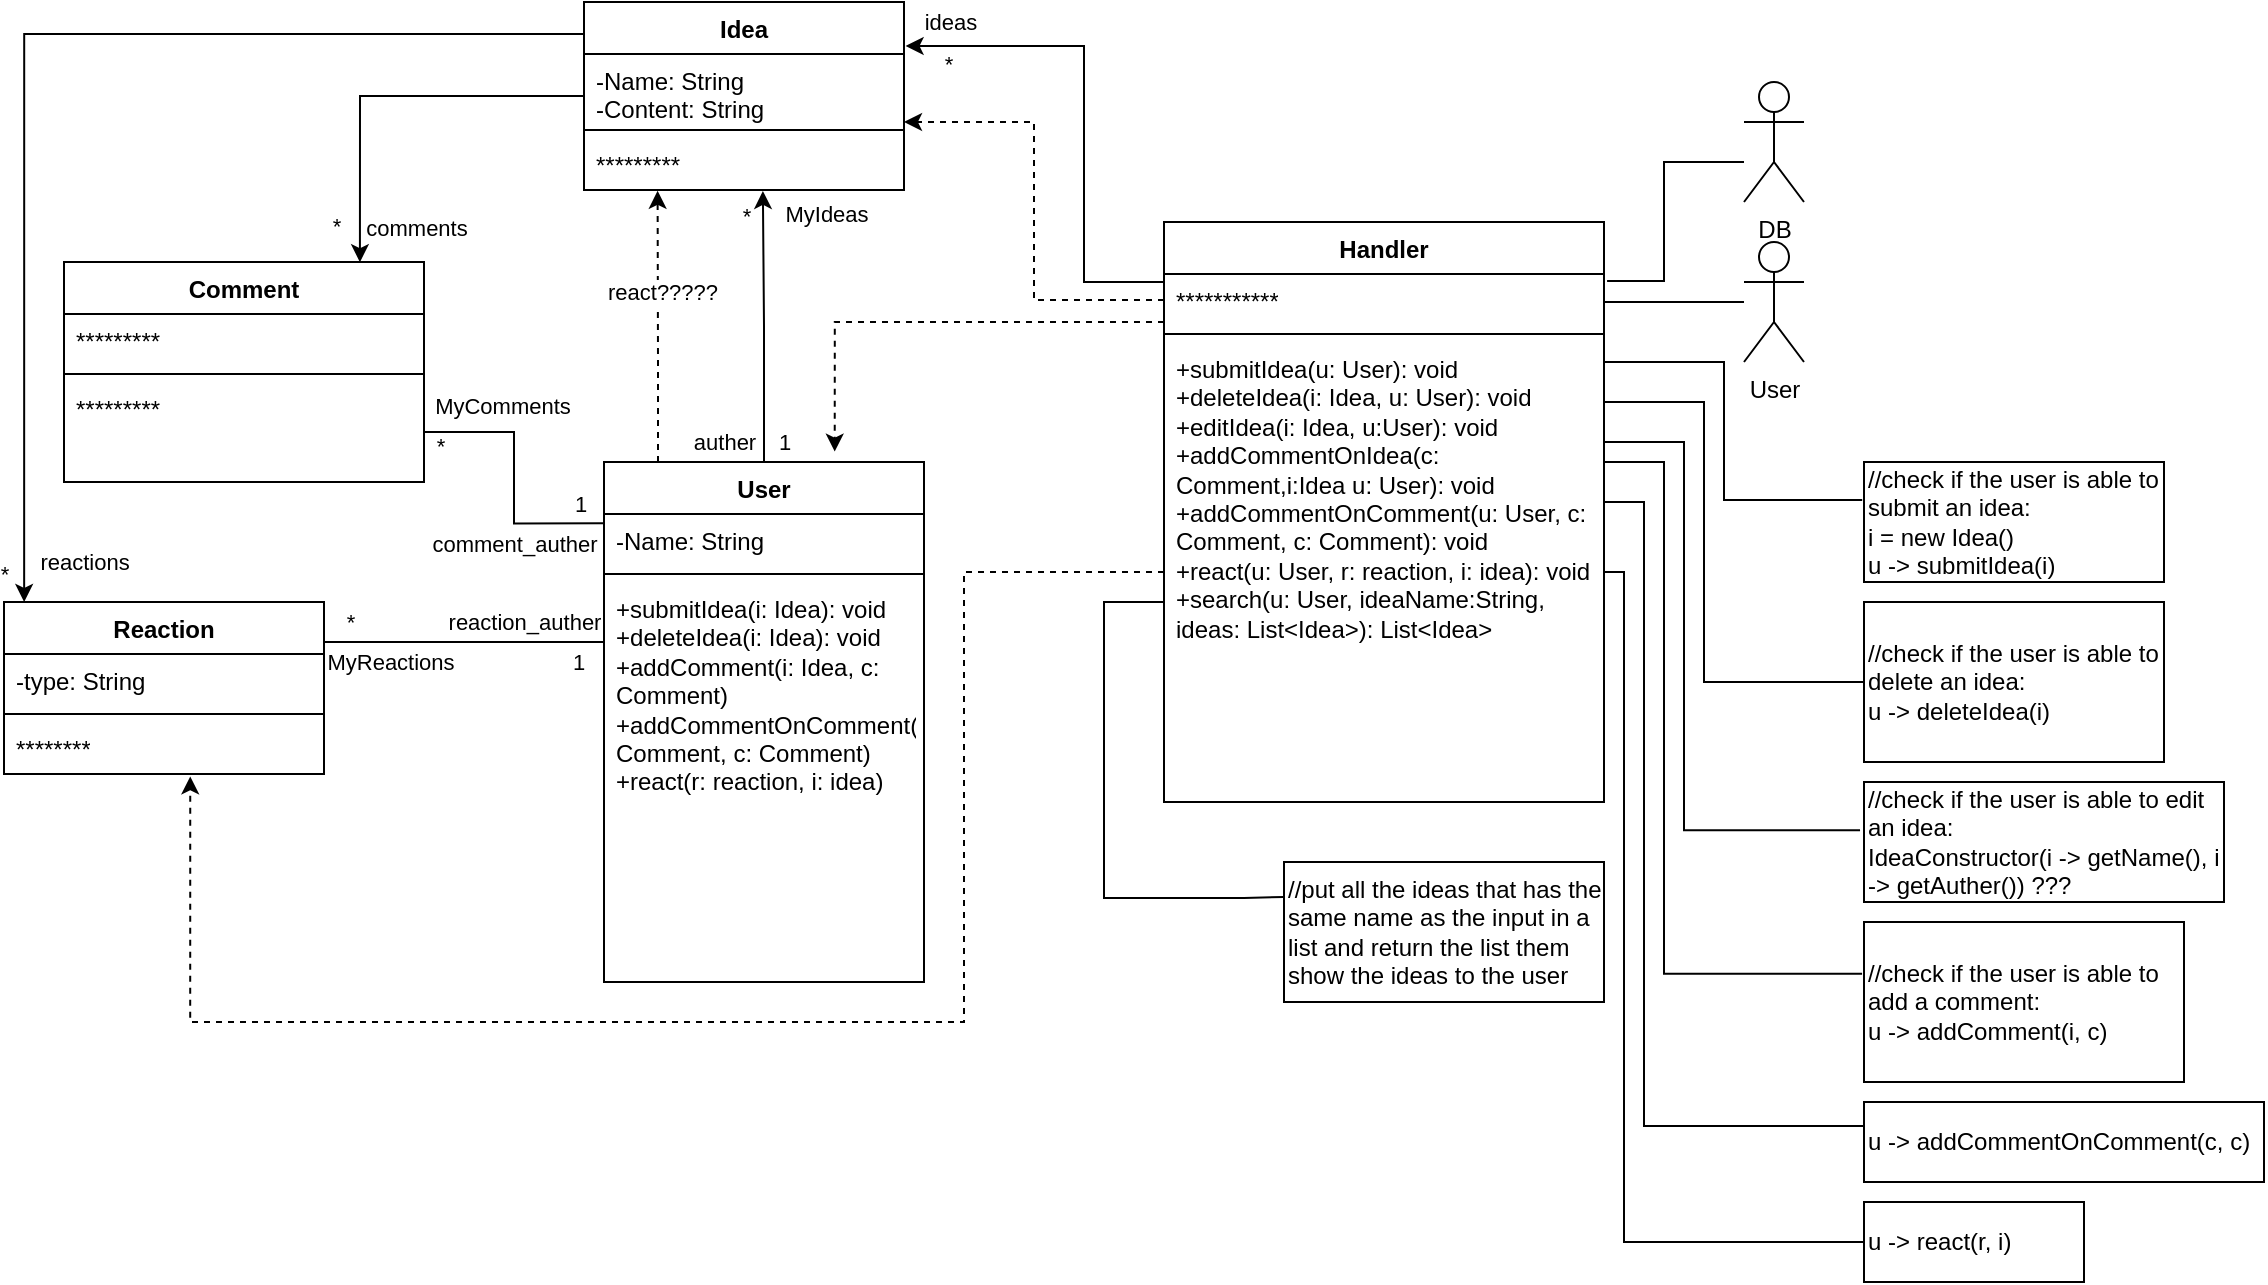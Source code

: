 <mxfile version="26.0.16">
  <diagram name="Page-1" id="rVI1tfhn6U2kd9-MvAMI">
    <mxGraphModel dx="3780" dy="1307" grid="1" gridSize="10" guides="1" tooltips="1" connect="1" arrows="1" fold="1" page="1" pageScale="1" pageWidth="1390" pageHeight="980" math="0" shadow="0">
      <root>
        <mxCell id="0" />
        <mxCell id="1" parent="0" />
        <mxCell id="-4JqRAIje_STTefDtWn_-1" style="edgeStyle=orthogonalEdgeStyle;rounded=0;orthogonalLoop=1;jettySize=auto;html=1;entryX=1;entryY=0.538;entryDx=0;entryDy=0;endArrow=none;endFill=0;entryPerimeter=0;" edge="1" parent="1" source="-4JqRAIje_STTefDtWn_-2" target="-4JqRAIje_STTefDtWn_-4">
          <mxGeometry relative="1" as="geometry" />
        </mxCell>
        <mxCell id="-4JqRAIje_STTefDtWn_-2" value="User" style="shape=umlActor;verticalLabelPosition=bottom;verticalAlign=top;html=1;" vertex="1" parent="1">
          <mxGeometry x="790" y="180" width="30" height="60" as="geometry" />
        </mxCell>
        <mxCell id="-4JqRAIje_STTefDtWn_-3" value="Handler" style="swimlane;fontStyle=1;align=center;verticalAlign=top;childLayout=stackLayout;horizontal=1;startSize=26;horizontalStack=0;resizeParent=1;resizeParentMax=0;resizeLast=0;collapsible=1;marginBottom=0;whiteSpace=wrap;html=1;" vertex="1" parent="1">
          <mxGeometry x="500" y="170" width="220" height="290" as="geometry" />
        </mxCell>
        <mxCell id="-4JqRAIje_STTefDtWn_-4" value="***********" style="text;strokeColor=none;fillColor=none;align=left;verticalAlign=top;spacingLeft=4;spacingRight=4;overflow=hidden;rotatable=0;points=[[0,0.5],[1,0.5]];portConstraint=eastwest;whiteSpace=wrap;html=1;" vertex="1" parent="-4JqRAIje_STTefDtWn_-3">
          <mxGeometry y="26" width="220" height="26" as="geometry" />
        </mxCell>
        <mxCell id="-4JqRAIje_STTefDtWn_-5" value="" style="line;strokeWidth=1;fillColor=none;align=left;verticalAlign=middle;spacingTop=-1;spacingLeft=3;spacingRight=3;rotatable=0;labelPosition=right;points=[];portConstraint=eastwest;strokeColor=inherit;" vertex="1" parent="-4JqRAIje_STTefDtWn_-3">
          <mxGeometry y="52" width="220" height="8" as="geometry" />
        </mxCell>
        <mxCell id="-4JqRAIje_STTefDtWn_-6" value="+submitIdea(u: User): void&lt;div&gt;+deleteIdea(i: Idea, u: User): void&lt;/div&gt;&lt;div&gt;+editIdea(i: Idea, u:User): void&lt;/div&gt;&lt;div&gt;+addCommentOnIdea(c: Comment,i:Idea u: User): void&lt;/div&gt;&lt;div&gt;+&lt;span style=&quot;background-color: transparent; color: light-dark(rgb(0, 0, 0), rgb(255, 255, 255));&quot;&gt;addCommentOnComment(u: User,&amp;nbsp;&lt;/span&gt;&lt;span style=&quot;background-color: transparent; color: light-dark(rgb(0, 0, 0), rgb(255, 255, 255));&quot;&gt;c: Comment,&amp;nbsp;&lt;/span&gt;&lt;span style=&quot;background-color: transparent; color: light-dark(rgb(0, 0, 0), rgb(255, 255, 255));&quot;&gt;c: Comment): void&lt;/span&gt;&lt;/div&gt;&lt;div&gt;&lt;span style=&quot;background-color: transparent; color: light-dark(rgb(0, 0, 0), rgb(255, 255, 255));&quot;&gt;+react(u: User, r: reaction, i: idea): void&lt;/span&gt;&lt;/div&gt;&lt;div&gt;&lt;span style=&quot;background-color: transparent; color: light-dark(rgb(0, 0, 0), rgb(255, 255, 255));&quot;&gt;+search(u: User, ideaName:String, ideas: List&amp;lt;Idea&amp;gt;): List&amp;lt;Idea&amp;gt;&lt;/span&gt;&lt;/div&gt;" style="text;strokeColor=none;fillColor=none;align=left;verticalAlign=top;spacingLeft=4;spacingRight=4;overflow=hidden;rotatable=0;points=[[0,0.5],[1,0.5]];portConstraint=eastwest;whiteSpace=wrap;html=1;" vertex="1" parent="-4JqRAIje_STTefDtWn_-3">
          <mxGeometry y="60" width="220" height="230" as="geometry" />
        </mxCell>
        <mxCell id="-4JqRAIje_STTefDtWn_-7" value="Idea" style="swimlane;fontStyle=1;align=center;verticalAlign=top;childLayout=stackLayout;horizontal=1;startSize=26;horizontalStack=0;resizeParent=1;resizeParentMax=0;resizeLast=0;collapsible=1;marginBottom=0;whiteSpace=wrap;html=1;" vertex="1" parent="1">
          <mxGeometry x="210" y="60" width="160" height="94" as="geometry" />
        </mxCell>
        <mxCell id="-4JqRAIje_STTefDtWn_-8" value="-Name: String&lt;div&gt;-Content: String&lt;/div&gt;" style="text;strokeColor=none;fillColor=none;align=left;verticalAlign=top;spacingLeft=4;spacingRight=4;overflow=hidden;rotatable=0;points=[[0,0.5],[1,0.5]];portConstraint=eastwest;whiteSpace=wrap;html=1;" vertex="1" parent="-4JqRAIje_STTefDtWn_-7">
          <mxGeometry y="26" width="160" height="34" as="geometry" />
        </mxCell>
        <mxCell id="-4JqRAIje_STTefDtWn_-9" value="" style="line;strokeWidth=1;fillColor=none;align=left;verticalAlign=middle;spacingTop=-1;spacingLeft=3;spacingRight=3;rotatable=0;labelPosition=right;points=[];portConstraint=eastwest;strokeColor=inherit;" vertex="1" parent="-4JqRAIje_STTefDtWn_-7">
          <mxGeometry y="60" width="160" height="8" as="geometry" />
        </mxCell>
        <mxCell id="-4JqRAIje_STTefDtWn_-10" value="*********" style="text;strokeColor=none;fillColor=none;align=left;verticalAlign=top;spacingLeft=4;spacingRight=4;overflow=hidden;rotatable=0;points=[[0,0.5],[1,0.5]];portConstraint=eastwest;whiteSpace=wrap;html=1;" vertex="1" parent="-4JqRAIje_STTefDtWn_-7">
          <mxGeometry y="68" width="160" height="26" as="geometry" />
        </mxCell>
        <mxCell id="-4JqRAIje_STTefDtWn_-11" value="User" style="swimlane;fontStyle=1;align=center;verticalAlign=top;childLayout=stackLayout;horizontal=1;startSize=26;horizontalStack=0;resizeParent=1;resizeParentMax=0;resizeLast=0;collapsible=1;marginBottom=0;whiteSpace=wrap;html=1;" vertex="1" parent="1">
          <mxGeometry x="220" y="290" width="160" height="260" as="geometry" />
        </mxCell>
        <mxCell id="-4JqRAIje_STTefDtWn_-12" value="-Name: String" style="text;strokeColor=none;fillColor=none;align=left;verticalAlign=top;spacingLeft=4;spacingRight=4;overflow=hidden;rotatable=0;points=[[0,0.5],[1,0.5]];portConstraint=eastwest;whiteSpace=wrap;html=1;" vertex="1" parent="-4JqRAIje_STTefDtWn_-11">
          <mxGeometry y="26" width="160" height="26" as="geometry" />
        </mxCell>
        <mxCell id="-4JqRAIje_STTefDtWn_-13" value="" style="line;strokeWidth=1;fillColor=none;align=left;verticalAlign=middle;spacingTop=-1;spacingLeft=3;spacingRight=3;rotatable=0;labelPosition=right;points=[];portConstraint=eastwest;strokeColor=inherit;" vertex="1" parent="-4JqRAIje_STTefDtWn_-11">
          <mxGeometry y="52" width="160" height="8" as="geometry" />
        </mxCell>
        <mxCell id="-4JqRAIje_STTefDtWn_-14" value="+submitIdea(i: Idea): void&lt;div&gt;+&lt;span style=&quot;background-color: transparent; color: light-dark(rgb(0, 0, 0), rgb(255, 255, 255));&quot;&gt;deleteIdea(i: Idea): void&lt;/span&gt;&lt;/div&gt;&lt;div&gt;+addComment(i: Idea, c: Comment)&lt;br&gt;&lt;/div&gt;&lt;div&gt;+&lt;span style=&quot;background-color: transparent; color: light-dark(rgb(0, 0, 0), rgb(255, 255, 255));&quot;&gt;addCommentOnComment(&lt;/span&gt;&lt;span style=&quot;background-color: transparent; color: light-dark(rgb(0, 0, 0), rgb(255, 255, 255));&quot;&gt;c: Comment,&amp;nbsp;&lt;/span&gt;&lt;span style=&quot;background-color: transparent; color: light-dark(rgb(0, 0, 0), rgb(255, 255, 255));&quot;&gt;c: Comment)&lt;/span&gt;&lt;/div&gt;&lt;div&gt;&lt;span style=&quot;background-color: transparent; color: light-dark(rgb(0, 0, 0), rgb(255, 255, 255));&quot;&gt;+react(r: reaction, i: idea)&lt;/span&gt;&lt;/div&gt;" style="text;strokeColor=none;fillColor=none;align=left;verticalAlign=top;spacingLeft=4;spacingRight=4;overflow=hidden;rotatable=0;points=[[0,0.5],[1,0.5]];portConstraint=eastwest;whiteSpace=wrap;html=1;" vertex="1" parent="-4JqRAIje_STTefDtWn_-11">
          <mxGeometry y="60" width="160" height="200" as="geometry" />
        </mxCell>
        <mxCell id="-4JqRAIje_STTefDtWn_-15" style="edgeStyle=orthogonalEdgeStyle;rounded=0;orthogonalLoop=1;jettySize=auto;html=1;entryX=0.559;entryY=1.019;entryDx=0;entryDy=0;entryPerimeter=0;" edge="1" parent="1" source="-4JqRAIje_STTefDtWn_-11" target="-4JqRAIje_STTefDtWn_-10">
          <mxGeometry relative="1" as="geometry" />
        </mxCell>
        <mxCell id="-4JqRAIje_STTefDtWn_-16" value="*" style="edgeLabel;html=1;align=center;verticalAlign=middle;resizable=0;points=[];" vertex="1" connectable="0" parent="-4JqRAIje_STTefDtWn_-15">
          <mxGeometry x="0.725" y="-2" relative="1" as="geometry">
            <mxPoint x="-11" y="-6" as="offset" />
          </mxGeometry>
        </mxCell>
        <mxCell id="-4JqRAIje_STTefDtWn_-17" value="MyIdeas" style="edgeLabel;html=1;align=center;verticalAlign=middle;resizable=0;points=[];" vertex="1" connectable="0" parent="-4JqRAIje_STTefDtWn_-15">
          <mxGeometry x="0.638" y="-3" relative="1" as="geometry">
            <mxPoint x="28" y="-13" as="offset" />
          </mxGeometry>
        </mxCell>
        <mxCell id="-4JqRAIje_STTefDtWn_-18" value="1" style="edgeLabel;html=1;align=center;verticalAlign=middle;resizable=0;points=[];" vertex="1" connectable="0" parent="-4JqRAIje_STTefDtWn_-15">
          <mxGeometry x="-0.854" y="1" relative="1" as="geometry">
            <mxPoint x="11" as="offset" />
          </mxGeometry>
        </mxCell>
        <mxCell id="-4JqRAIje_STTefDtWn_-19" value="auther" style="edgeLabel;html=1;align=center;verticalAlign=middle;resizable=0;points=[];" vertex="1" connectable="0" parent="-4JqRAIje_STTefDtWn_-15">
          <mxGeometry x="-0.854" relative="1" as="geometry">
            <mxPoint x="-20" as="offset" />
          </mxGeometry>
        </mxCell>
        <mxCell id="-4JqRAIje_STTefDtWn_-20" style="edgeStyle=orthogonalEdgeStyle;rounded=0;orthogonalLoop=1;jettySize=auto;html=1;dashed=1;" edge="1" parent="1" source="-4JqRAIje_STTefDtWn_-4">
          <mxGeometry relative="1" as="geometry">
            <mxPoint x="370" y="120" as="targetPoint" />
            <Array as="points">
              <mxPoint x="435" y="209" />
              <mxPoint x="435" y="120" />
              <mxPoint x="370" y="120" />
            </Array>
          </mxGeometry>
        </mxCell>
        <mxCell id="-4JqRAIje_STTefDtWn_-21" style="edgeStyle=orthogonalEdgeStyle;rounded=0;orthogonalLoop=1;jettySize=auto;html=1;entryX=0.721;entryY=-0.02;entryDx=0;entryDy=0;entryPerimeter=0;dashed=1;" edge="1" parent="1" source="-4JqRAIje_STTefDtWn_-4" target="-4JqRAIje_STTefDtWn_-11">
          <mxGeometry relative="1" as="geometry">
            <Array as="points">
              <mxPoint x="335" y="220" />
            </Array>
          </mxGeometry>
        </mxCell>
        <mxCell id="-4JqRAIje_STTefDtWn_-22" value="&lt;div&gt;//check if the user is able to submit an idea:&lt;/div&gt;&lt;div&gt;i = new Idea()&lt;/div&gt;u -&amp;gt; submitIdea(i)" style="html=1;whiteSpace=wrap;align=left;" vertex="1" parent="1">
          <mxGeometry x="850" y="290" width="150" height="60" as="geometry" />
        </mxCell>
        <mxCell id="-4JqRAIje_STTefDtWn_-23" style="edgeStyle=orthogonalEdgeStyle;rounded=0;orthogonalLoop=1;jettySize=auto;html=1;entryX=-0.006;entryY=0.316;entryDx=0;entryDy=0;entryPerimeter=0;endArrow=none;endFill=0;" edge="1" parent="1" source="-4JqRAIje_STTefDtWn_-6" target="-4JqRAIje_STTefDtWn_-22">
          <mxGeometry relative="1" as="geometry">
            <Array as="points">
              <mxPoint x="780" y="240" />
              <mxPoint x="780" y="309" />
            </Array>
          </mxGeometry>
        </mxCell>
        <mxCell id="-4JqRAIje_STTefDtWn_-24" value="&lt;div&gt;//check if the user is able to delete&amp;nbsp;an idea:&lt;/div&gt;&lt;div&gt;u -&amp;gt; deleteIdea(i)&lt;br&gt;&lt;/div&gt;" style="html=1;whiteSpace=wrap;align=left;" vertex="1" parent="1">
          <mxGeometry x="850" y="360" width="150" height="80" as="geometry" />
        </mxCell>
        <mxCell id="-4JqRAIje_STTefDtWn_-25" style="edgeStyle=orthogonalEdgeStyle;rounded=0;orthogonalLoop=1;jettySize=auto;html=1;entryX=0;entryY=0.5;entryDx=0;entryDy=0;endArrow=none;endFill=0;" edge="1" parent="1" source="-4JqRAIje_STTefDtWn_-6" target="-4JqRAIje_STTefDtWn_-24">
          <mxGeometry relative="1" as="geometry">
            <Array as="points">
              <mxPoint x="770" y="260" />
              <mxPoint x="770" y="400" />
            </Array>
          </mxGeometry>
        </mxCell>
        <mxCell id="-4JqRAIje_STTefDtWn_-26" value="&lt;div&gt;//check if the user is able to edit an idea:&lt;/div&gt;&lt;div&gt;IdeaConstructor(i -&amp;gt; getName(), i -&amp;gt; getAuther()) ???&lt;/div&gt;" style="html=1;whiteSpace=wrap;align=left;" vertex="1" parent="1">
          <mxGeometry x="850" y="450" width="180" height="60" as="geometry" />
        </mxCell>
        <mxCell id="-4JqRAIje_STTefDtWn_-27" style="edgeStyle=orthogonalEdgeStyle;rounded=0;orthogonalLoop=1;jettySize=auto;html=1;entryX=-0.011;entryY=0.402;entryDx=0;entryDy=0;entryPerimeter=0;startArrow=none;startFill=0;endArrow=none;endFill=0;" edge="1" parent="1" source="-4JqRAIje_STTefDtWn_-6" target="-4JqRAIje_STTefDtWn_-26">
          <mxGeometry relative="1" as="geometry">
            <Array as="points">
              <mxPoint x="760" y="280" />
              <mxPoint x="760" y="474" />
            </Array>
          </mxGeometry>
        </mxCell>
        <mxCell id="-4JqRAIje_STTefDtWn_-28" value="Comment" style="swimlane;fontStyle=1;align=center;verticalAlign=top;childLayout=stackLayout;horizontal=1;startSize=26;horizontalStack=0;resizeParent=1;resizeParentMax=0;resizeLast=0;collapsible=1;marginBottom=0;whiteSpace=wrap;html=1;" vertex="1" parent="1">
          <mxGeometry x="-50" y="190" width="180" height="110" as="geometry" />
        </mxCell>
        <mxCell id="-4JqRAIje_STTefDtWn_-29" value="*********" style="text;strokeColor=none;fillColor=none;align=left;verticalAlign=top;spacingLeft=4;spacingRight=4;overflow=hidden;rotatable=0;points=[[0,0.5],[1,0.5]];portConstraint=eastwest;whiteSpace=wrap;html=1;" vertex="1" parent="-4JqRAIje_STTefDtWn_-28">
          <mxGeometry y="26" width="180" height="26" as="geometry" />
        </mxCell>
        <mxCell id="-4JqRAIje_STTefDtWn_-30" value="" style="line;strokeWidth=1;fillColor=none;align=left;verticalAlign=middle;spacingTop=-1;spacingLeft=3;spacingRight=3;rotatable=0;labelPosition=right;points=[];portConstraint=eastwest;strokeColor=inherit;" vertex="1" parent="-4JqRAIje_STTefDtWn_-28">
          <mxGeometry y="52" width="180" height="8" as="geometry" />
        </mxCell>
        <mxCell id="-4JqRAIje_STTefDtWn_-31" value="*********" style="text;strokeColor=none;fillColor=none;align=left;verticalAlign=top;spacingLeft=4;spacingRight=4;overflow=hidden;rotatable=0;points=[[0,0.5],[1,0.5]];portConstraint=eastwest;whiteSpace=wrap;html=1;" vertex="1" parent="-4JqRAIje_STTefDtWn_-28">
          <mxGeometry y="60" width="180" height="50" as="geometry" />
        </mxCell>
        <mxCell id="-4JqRAIje_STTefDtWn_-32" value="DB" style="shape=umlActor;verticalLabelPosition=bottom;verticalAlign=top;html=1;" vertex="1" parent="1">
          <mxGeometry x="790" y="100" width="30" height="60" as="geometry" />
        </mxCell>
        <mxCell id="-4JqRAIje_STTefDtWn_-33" style="edgeStyle=orthogonalEdgeStyle;rounded=0;orthogonalLoop=1;jettySize=auto;html=1;entryX=1.007;entryY=0.133;entryDx=0;entryDy=0;entryPerimeter=0;endArrow=none;endFill=0;" edge="1" parent="1" source="-4JqRAIje_STTefDtWn_-32" target="-4JqRAIje_STTefDtWn_-4">
          <mxGeometry relative="1" as="geometry">
            <Array as="points">
              <mxPoint x="750" y="140" />
              <mxPoint x="750" y="200" />
            </Array>
          </mxGeometry>
        </mxCell>
        <mxCell id="-4JqRAIje_STTefDtWn_-34" style="edgeStyle=orthogonalEdgeStyle;rounded=0;orthogonalLoop=1;jettySize=auto;html=1;entryX=0.822;entryY=0.001;entryDx=0;entryDy=0;entryPerimeter=0;" edge="1" parent="1" source="-4JqRAIje_STTefDtWn_-7" target="-4JqRAIje_STTefDtWn_-28">
          <mxGeometry relative="1" as="geometry" />
        </mxCell>
        <mxCell id="-4JqRAIje_STTefDtWn_-35" value="*" style="edgeLabel;html=1;align=center;verticalAlign=middle;resizable=0;points=[];" vertex="1" connectable="0" parent="-4JqRAIje_STTefDtWn_-34">
          <mxGeometry x="0.832" y="-1" relative="1" as="geometry">
            <mxPoint x="-11" y="-2" as="offset" />
          </mxGeometry>
        </mxCell>
        <mxCell id="-4JqRAIje_STTefDtWn_-36" value="comments" style="edgeLabel;html=1;align=center;verticalAlign=middle;resizable=0;points=[];" vertex="1" connectable="0" parent="-4JqRAIje_STTefDtWn_-34">
          <mxGeometry x="0.826" relative="1" as="geometry">
            <mxPoint x="28" as="offset" />
          </mxGeometry>
        </mxCell>
        <mxCell id="-4JqRAIje_STTefDtWn_-37" style="edgeStyle=orthogonalEdgeStyle;rounded=0;orthogonalLoop=1;jettySize=auto;html=1;entryX=0;entryY=0.118;entryDx=0;entryDy=0;entryPerimeter=0;endArrow=none;endFill=0;" edge="1" parent="1" source="-4JqRAIje_STTefDtWn_-31" target="-4JqRAIje_STTefDtWn_-11">
          <mxGeometry relative="1" as="geometry" />
        </mxCell>
        <mxCell id="-4JqRAIje_STTefDtWn_-38" value="1" style="edgeLabel;html=1;align=center;verticalAlign=middle;resizable=0;points=[];" vertex="1" connectable="0" parent="-4JqRAIje_STTefDtWn_-37">
          <mxGeometry x="0.81" y="-2" relative="1" as="geometry">
            <mxPoint y="-12" as="offset" />
          </mxGeometry>
        </mxCell>
        <mxCell id="-4JqRAIje_STTefDtWn_-39" value="comment_auther" style="edgeLabel;html=1;align=center;verticalAlign=middle;resizable=0;points=[];" vertex="1" connectable="0" parent="-4JqRAIje_STTefDtWn_-37">
          <mxGeometry x="0.608" relative="1" as="geometry">
            <mxPoint x="-19" y="10" as="offset" />
          </mxGeometry>
        </mxCell>
        <mxCell id="-4JqRAIje_STTefDtWn_-40" value="*" style="edgeLabel;html=1;align=center;verticalAlign=middle;resizable=0;points=[];" vertex="1" connectable="0" parent="-4JqRAIje_STTefDtWn_-37">
          <mxGeometry x="-0.822" y="-1" relative="1" as="geometry">
            <mxPoint x="-4" y="6" as="offset" />
          </mxGeometry>
        </mxCell>
        <mxCell id="-4JqRAIje_STTefDtWn_-41" value="MyComments" style="edgeLabel;html=1;align=center;verticalAlign=middle;resizable=0;points=[];" vertex="1" connectable="0" parent="-4JqRAIje_STTefDtWn_-37">
          <mxGeometry x="-0.813" y="-3" relative="1" as="geometry">
            <mxPoint x="26" y="-16" as="offset" />
          </mxGeometry>
        </mxCell>
        <mxCell id="-4JqRAIje_STTefDtWn_-42" value="&lt;div&gt;//check if the user is able to add a comment:&lt;/div&gt;&lt;div&gt;u -&amp;gt; addComment(i, c)&lt;/div&gt;" style="html=1;whiteSpace=wrap;align=left;" vertex="1" parent="1">
          <mxGeometry x="850" y="520" width="160" height="80" as="geometry" />
        </mxCell>
        <mxCell id="-4JqRAIje_STTefDtWn_-43" style="edgeStyle=orthogonalEdgeStyle;rounded=0;orthogonalLoop=1;jettySize=auto;html=1;entryX=-0.006;entryY=0.324;entryDx=0;entryDy=0;entryPerimeter=0;endArrow=none;endFill=0;" edge="1" parent="1" source="-4JqRAIje_STTefDtWn_-6" target="-4JqRAIje_STTefDtWn_-42">
          <mxGeometry relative="1" as="geometry">
            <Array as="points">
              <mxPoint x="750" y="290" />
              <mxPoint x="750" y="546" />
            </Array>
          </mxGeometry>
        </mxCell>
        <mxCell id="-4JqRAIje_STTefDtWn_-44" value="u -&amp;gt;&amp;nbsp;&lt;span style=&quot;color: light-dark(rgb(0, 0, 0), rgb(255, 255, 255)); background-color: transparent;&quot;&gt;addCommentOnComment(&lt;/span&gt;&lt;span style=&quot;color: light-dark(rgb(0, 0, 0), rgb(255, 255, 255)); background-color: transparent;&quot;&gt;c,&amp;nbsp;&lt;/span&gt;&lt;span style=&quot;color: light-dark(rgb(0, 0, 0), rgb(255, 255, 255)); background-color: transparent;&quot;&gt;c)&lt;/span&gt;" style="html=1;whiteSpace=wrap;align=left;" vertex="1" parent="1">
          <mxGeometry x="850" y="610" width="200" height="40" as="geometry" />
        </mxCell>
        <mxCell id="-4JqRAIje_STTefDtWn_-45" style="edgeStyle=orthogonalEdgeStyle;rounded=0;orthogonalLoop=1;jettySize=auto;html=1;entryX=0;entryY=0.25;entryDx=0;entryDy=0;endArrow=none;endFill=0;" edge="1" parent="1" source="-4JqRAIje_STTefDtWn_-6" target="-4JqRAIje_STTefDtWn_-44">
          <mxGeometry relative="1" as="geometry">
            <Array as="points">
              <mxPoint x="740" y="310" />
              <mxPoint x="740" y="622" />
            </Array>
          </mxGeometry>
        </mxCell>
        <mxCell id="-4JqRAIje_STTefDtWn_-46" value="Reaction" style="swimlane;fontStyle=1;align=center;verticalAlign=top;childLayout=stackLayout;horizontal=1;startSize=26;horizontalStack=0;resizeParent=1;resizeParentMax=0;resizeLast=0;collapsible=1;marginBottom=0;whiteSpace=wrap;html=1;" vertex="1" parent="1">
          <mxGeometry x="-80" y="360" width="160" height="86" as="geometry" />
        </mxCell>
        <mxCell id="-4JqRAIje_STTefDtWn_-47" value="-type: String" style="text;strokeColor=none;fillColor=none;align=left;verticalAlign=top;spacingLeft=4;spacingRight=4;overflow=hidden;rotatable=0;points=[[0,0.5],[1,0.5]];portConstraint=eastwest;whiteSpace=wrap;html=1;" vertex="1" parent="-4JqRAIje_STTefDtWn_-46">
          <mxGeometry y="26" width="160" height="26" as="geometry" />
        </mxCell>
        <mxCell id="-4JqRAIje_STTefDtWn_-48" value="" style="line;strokeWidth=1;fillColor=none;align=left;verticalAlign=middle;spacingTop=-1;spacingLeft=3;spacingRight=3;rotatable=0;labelPosition=right;points=[];portConstraint=eastwest;strokeColor=inherit;" vertex="1" parent="-4JqRAIje_STTefDtWn_-46">
          <mxGeometry y="52" width="160" height="8" as="geometry" />
        </mxCell>
        <mxCell id="-4JqRAIje_STTefDtWn_-49" value="********" style="text;strokeColor=none;fillColor=none;align=left;verticalAlign=top;spacingLeft=4;spacingRight=4;overflow=hidden;rotatable=0;points=[[0,0.5],[1,0.5]];portConstraint=eastwest;whiteSpace=wrap;html=1;" vertex="1" parent="-4JqRAIje_STTefDtWn_-46">
          <mxGeometry y="60" width="160" height="26" as="geometry" />
        </mxCell>
        <mxCell id="-4JqRAIje_STTefDtWn_-50" style="edgeStyle=orthogonalEdgeStyle;rounded=0;orthogonalLoop=1;jettySize=auto;html=1;entryX=0.582;entryY=1.046;entryDx=0;entryDy=0;entryPerimeter=0;dashed=1;" edge="1" parent="1" source="-4JqRAIje_STTefDtWn_-6" target="-4JqRAIje_STTefDtWn_-49">
          <mxGeometry relative="1" as="geometry">
            <Array as="points">
              <mxPoint x="400" y="345" />
              <mxPoint x="400" y="570" />
              <mxPoint x="13" y="570" />
            </Array>
          </mxGeometry>
        </mxCell>
        <mxCell id="-4JqRAIje_STTefDtWn_-51" style="edgeStyle=orthogonalEdgeStyle;rounded=0;orthogonalLoop=1;jettySize=auto;html=1;entryX=1;entryY=0.186;entryDx=0;entryDy=0;entryPerimeter=0;endArrow=none;startFill=0;" edge="1" parent="1" source="-4JqRAIje_STTefDtWn_-14" target="-4JqRAIje_STTefDtWn_-46">
          <mxGeometry relative="1" as="geometry">
            <Array as="points">
              <mxPoint x="200" y="380" />
              <mxPoint x="200" y="380" />
            </Array>
          </mxGeometry>
        </mxCell>
        <mxCell id="-4JqRAIje_STTefDtWn_-52" value="*" style="edgeLabel;html=1;align=center;verticalAlign=middle;resizable=0;points=[];" vertex="1" connectable="0" parent="-4JqRAIje_STTefDtWn_-51">
          <mxGeometry x="0.664" y="-1" relative="1" as="geometry">
            <mxPoint x="-7" y="-9" as="offset" />
          </mxGeometry>
        </mxCell>
        <mxCell id="-4JqRAIje_STTefDtWn_-53" value="MyReactions" style="edgeLabel;html=1;align=center;verticalAlign=middle;resizable=0;points=[];" vertex="1" connectable="0" parent="-4JqRAIje_STTefDtWn_-51">
          <mxGeometry x="0.704" y="3" relative="1" as="geometry">
            <mxPoint x="15" y="7" as="offset" />
          </mxGeometry>
        </mxCell>
        <mxCell id="-4JqRAIje_STTefDtWn_-54" value="1" style="edgeLabel;html=1;align=center;verticalAlign=middle;resizable=0;points=[];" vertex="1" connectable="0" parent="-4JqRAIje_STTefDtWn_-51">
          <mxGeometry x="-0.817" y="3" relative="1" as="geometry">
            <mxPoint y="7" as="offset" />
          </mxGeometry>
        </mxCell>
        <mxCell id="-4JqRAIje_STTefDtWn_-55" value="reaction_auther" style="edgeLabel;html=1;align=center;verticalAlign=middle;resizable=0;points=[];" vertex="1" connectable="0" parent="-4JqRAIje_STTefDtWn_-51">
          <mxGeometry x="-0.595" y="2" relative="1" as="geometry">
            <mxPoint x="-11" y="-12" as="offset" />
          </mxGeometry>
        </mxCell>
        <mxCell id="-4JqRAIje_STTefDtWn_-56" value="u -&amp;gt; react(r, i)" style="html=1;whiteSpace=wrap;align=left;" vertex="1" parent="1">
          <mxGeometry x="850" y="660" width="110" height="40" as="geometry" />
        </mxCell>
        <mxCell id="-4JqRAIje_STTefDtWn_-57" style="edgeStyle=orthogonalEdgeStyle;rounded=0;orthogonalLoop=1;jettySize=auto;html=1;entryX=0;entryY=0.5;entryDx=0;entryDy=0;endArrow=none;startFill=0;" edge="1" parent="1" source="-4JqRAIje_STTefDtWn_-6" target="-4JqRAIje_STTefDtWn_-56">
          <mxGeometry relative="1" as="geometry">
            <Array as="points">
              <mxPoint x="730" y="345" />
              <mxPoint x="730" y="680" />
            </Array>
          </mxGeometry>
        </mxCell>
        <mxCell id="-4JqRAIje_STTefDtWn_-58" style="edgeStyle=orthogonalEdgeStyle;rounded=0;orthogonalLoop=1;jettySize=auto;html=1;entryX=0.063;entryY=0;entryDx=0;entryDy=0;entryPerimeter=0;exitX=0;exitY=0.186;exitDx=0;exitDy=0;exitPerimeter=0;" edge="1" parent="1" source="-4JqRAIje_STTefDtWn_-7" target="-4JqRAIje_STTefDtWn_-46">
          <mxGeometry relative="1" as="geometry">
            <Array as="points">
              <mxPoint x="-70" y="76" />
            </Array>
          </mxGeometry>
        </mxCell>
        <mxCell id="-4JqRAIje_STTefDtWn_-59" value="*" style="edgeLabel;html=1;align=center;verticalAlign=middle;resizable=0;points=[];" vertex="1" connectable="0" parent="-4JqRAIje_STTefDtWn_-58">
          <mxGeometry x="0.915" y="1" relative="1" as="geometry">
            <mxPoint x="-11" y="10" as="offset" />
          </mxGeometry>
        </mxCell>
        <mxCell id="-4JqRAIje_STTefDtWn_-60" value="reactions" style="edgeLabel;html=1;align=center;verticalAlign=middle;resizable=0;points=[];" vertex="1" connectable="0" parent="-4JqRAIje_STTefDtWn_-58">
          <mxGeometry x="0.883" y="-1" relative="1" as="geometry">
            <mxPoint x="31" y="13" as="offset" />
          </mxGeometry>
        </mxCell>
        <mxCell id="-4JqRAIje_STTefDtWn_-61" style="edgeStyle=orthogonalEdgeStyle;rounded=0;orthogonalLoop=1;jettySize=auto;html=1;entryX=0.23;entryY=1.015;entryDx=0;entryDy=0;entryPerimeter=0;dashed=1;" edge="1" parent="1" source="-4JqRAIje_STTefDtWn_-11" target="-4JqRAIje_STTefDtWn_-10">
          <mxGeometry relative="1" as="geometry">
            <Array as="points">
              <mxPoint x="247" y="240" />
              <mxPoint x="247" y="240" />
            </Array>
          </mxGeometry>
        </mxCell>
        <mxCell id="-4JqRAIje_STTefDtWn_-62" value="react?????" style="edgeLabel;html=1;align=center;verticalAlign=middle;resizable=0;points=[];" vertex="1" connectable="0" parent="-4JqRAIje_STTefDtWn_-61">
          <mxGeometry x="0.253" y="-2" relative="1" as="geometry">
            <mxPoint as="offset" />
          </mxGeometry>
        </mxCell>
        <mxCell id="-4JqRAIje_STTefDtWn_-63" style="edgeStyle=orthogonalEdgeStyle;rounded=0;orthogonalLoop=1;jettySize=auto;html=1;entryX=1.005;entryY=0.232;entryDx=0;entryDy=0;entryPerimeter=0;" edge="1" parent="1" source="-4JqRAIje_STTefDtWn_-4" target="-4JqRAIje_STTefDtWn_-7">
          <mxGeometry relative="1" as="geometry">
            <mxPoint x="370" y="84" as="targetPoint" />
            <Array as="points">
              <mxPoint x="460" y="200" />
              <mxPoint x="460" y="82" />
              <mxPoint x="371" y="82" />
            </Array>
          </mxGeometry>
        </mxCell>
        <mxCell id="-4JqRAIje_STTefDtWn_-64" value="*" style="edgeLabel;html=1;align=center;verticalAlign=middle;resizable=0;points=[];" vertex="1" connectable="0" parent="-4JqRAIje_STTefDtWn_-63">
          <mxGeometry x="0.873" y="4" relative="1" as="geometry">
            <mxPoint x="5" y="5" as="offset" />
          </mxGeometry>
        </mxCell>
        <mxCell id="-4JqRAIje_STTefDtWn_-65" value="ideas" style="edgeLabel;html=1;align=center;verticalAlign=middle;resizable=0;points=[];" vertex="1" connectable="0" parent="-4JqRAIje_STTefDtWn_-63">
          <mxGeometry x="0.822" y="-1" relative="1" as="geometry">
            <mxPoint y="-11" as="offset" />
          </mxGeometry>
        </mxCell>
        <mxCell id="-4JqRAIje_STTefDtWn_-66" value="//put all the ideas that has the same name as the input in a list and return the list them show the ideas to the user" style="html=1;whiteSpace=wrap;align=left;" vertex="1" parent="1">
          <mxGeometry x="560" y="490" width="160" height="70" as="geometry" />
        </mxCell>
        <mxCell id="-4JqRAIje_STTefDtWn_-67" style="edgeStyle=orthogonalEdgeStyle;rounded=0;orthogonalLoop=1;jettySize=auto;html=1;entryX=0;entryY=0.25;entryDx=0;entryDy=0;endArrow=none;startFill=0;" edge="1" parent="1" source="-4JqRAIje_STTefDtWn_-6" target="-4JqRAIje_STTefDtWn_-66">
          <mxGeometry relative="1" as="geometry">
            <Array as="points">
              <mxPoint x="470" y="360" />
              <mxPoint x="470" y="508" />
              <mxPoint x="540" y="508" />
            </Array>
          </mxGeometry>
        </mxCell>
      </root>
    </mxGraphModel>
  </diagram>
</mxfile>
